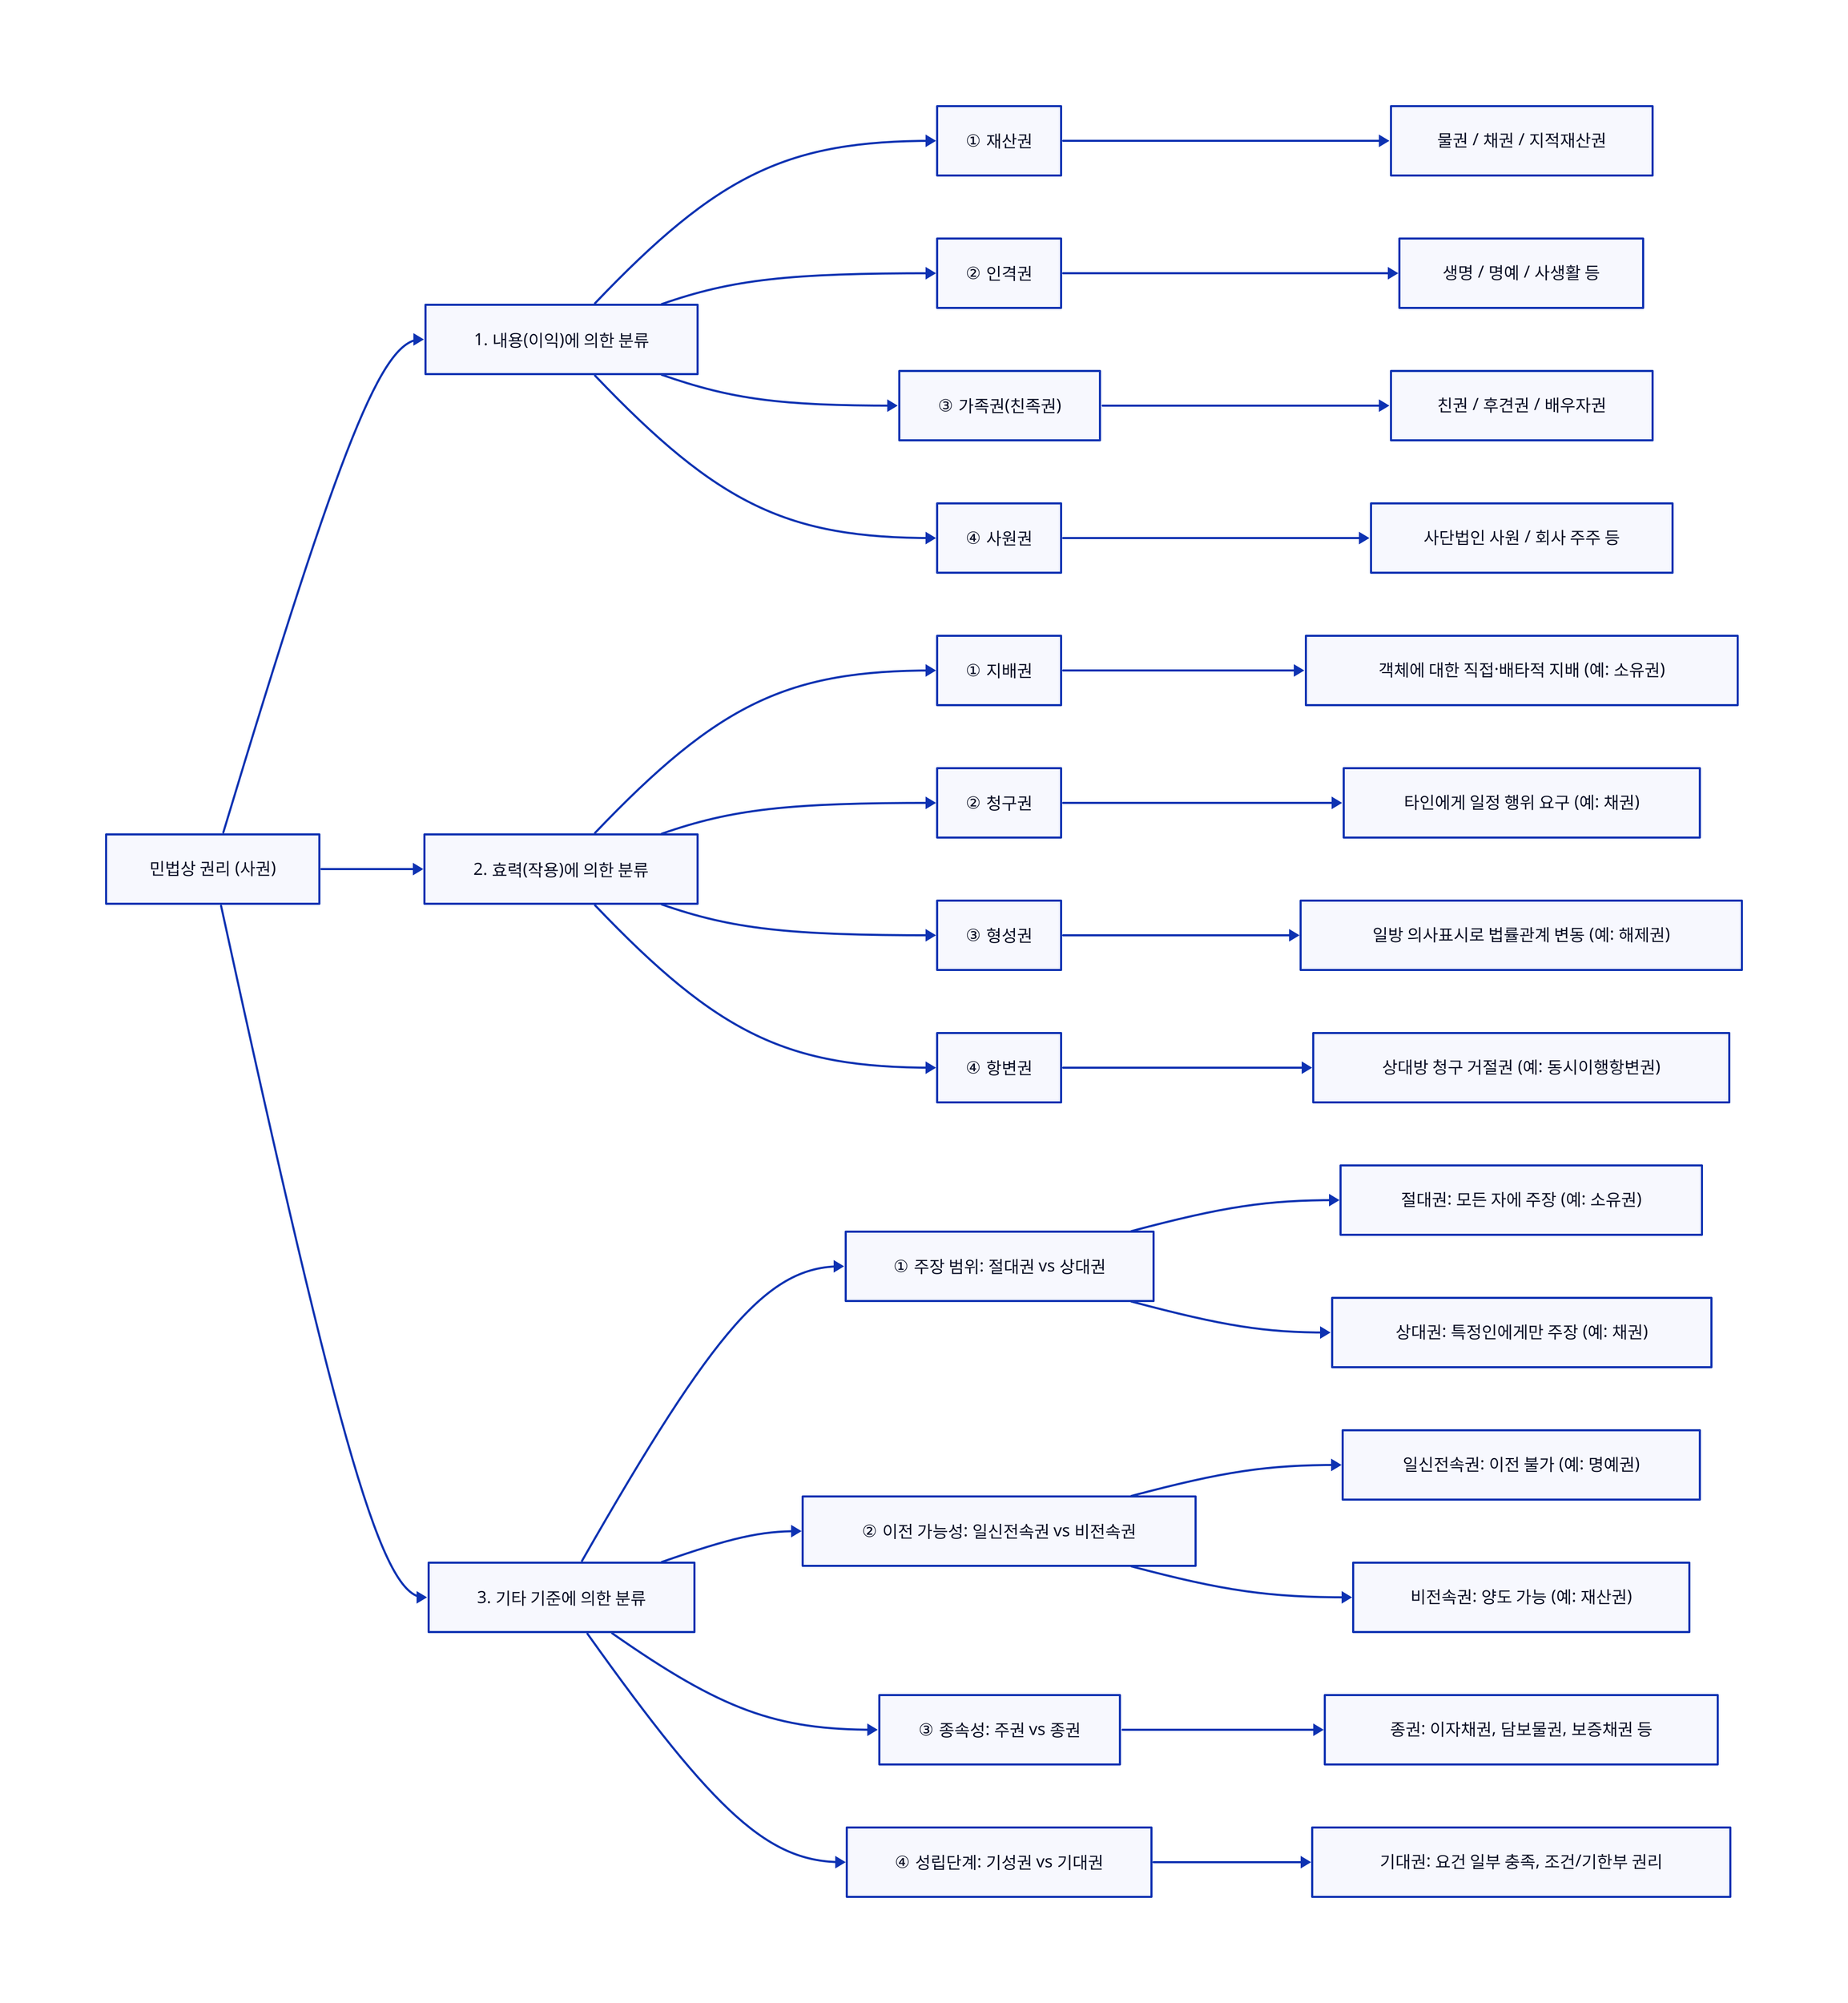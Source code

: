 # [24-27] 민법상 권리 통합 분류 체계.d2

direction: right

"민법상 권리 (사권)" -> "1. 내용(이익)에 의한 분류"
"민법상 권리 (사권)" -> "2. 효력(작용)에 의한 분류"
"민법상 권리 (사권)" -> "3. 기타 기준에 의한 분류"

"1. 내용(이익)에 의한 분류" -> "① 재산권"
"1. 내용(이익)에 의한 분류" -> "② 인격권"
"1. 내용(이익)에 의한 분류" -> "③ 가족권(친족권)"
"1. 내용(이익)에 의한 분류" -> "④ 사원권"

"① 재산권" -> "물권 / 채권 / 지적재산권"
"② 인격권" -> "생명 / 명예 / 사생활 등"
"③ 가족권(친족권)" -> "친권 / 후견권 / 배우자권"
"④ 사원권" -> "사단법인 사원 / 회사 주주 등"

"2. 효력(작용)에 의한 분류" -> "① 지배권"
"2. 효력(작용)에 의한 분류" -> "② 청구권"
"2. 효력(작용)에 의한 분류" -> "③ 형성권"
"2. 효력(작용)에 의한 분류" -> "④ 항변권"

"① 지배권" -> "객체에 대한 직접·배타적 지배 (예: 소유권)"
"② 청구권" -> "타인에게 일정 행위 요구 (예: 채권)"
"③ 형성권" -> "일방 의사표시로 법률관계 변동 (예: 해제권)"
"④ 항변권" -> "상대방 청구 거절권 (예: 동시이행항변권)"

"3. 기타 기준에 의한 분류" -> "① 주장 범위: 절대권 vs 상대권"
"3. 기타 기준에 의한 분류" -> "② 이전 가능성: 일신전속권 vs 비전속권"
"3. 기타 기준에 의한 분류" -> "③ 종속성: 주권 vs 종권"
"3. 기타 기준에 의한 분류" -> "④ 성립단계: 기성권 vs 기대권"

"① 주장 범위: 절대권 vs 상대권" -> "절대권: 모든 자에 주장 (예: 소유권)"
"① 주장 범위: 절대권 vs 상대권" -> "상대권: 특정인에게만 주장 (예: 채권)"

"② 이전 가능성: 일신전속권 vs 비전속권" -> "일신전속권: 이전 불가 (예: 명예권)"
"② 이전 가능성: 일신전속권 vs 비전속권" -> "비전속권: 양도 가능 (예: 재산권)"

"③ 종속성: 주권 vs 종권" -> "종권: 이자채권, 담보물권, 보증채권 등"

"④ 성립단계: 기성권 vs 기대권" -> "기대권: 요건 일부 충족, 조건/기한부 권리"
